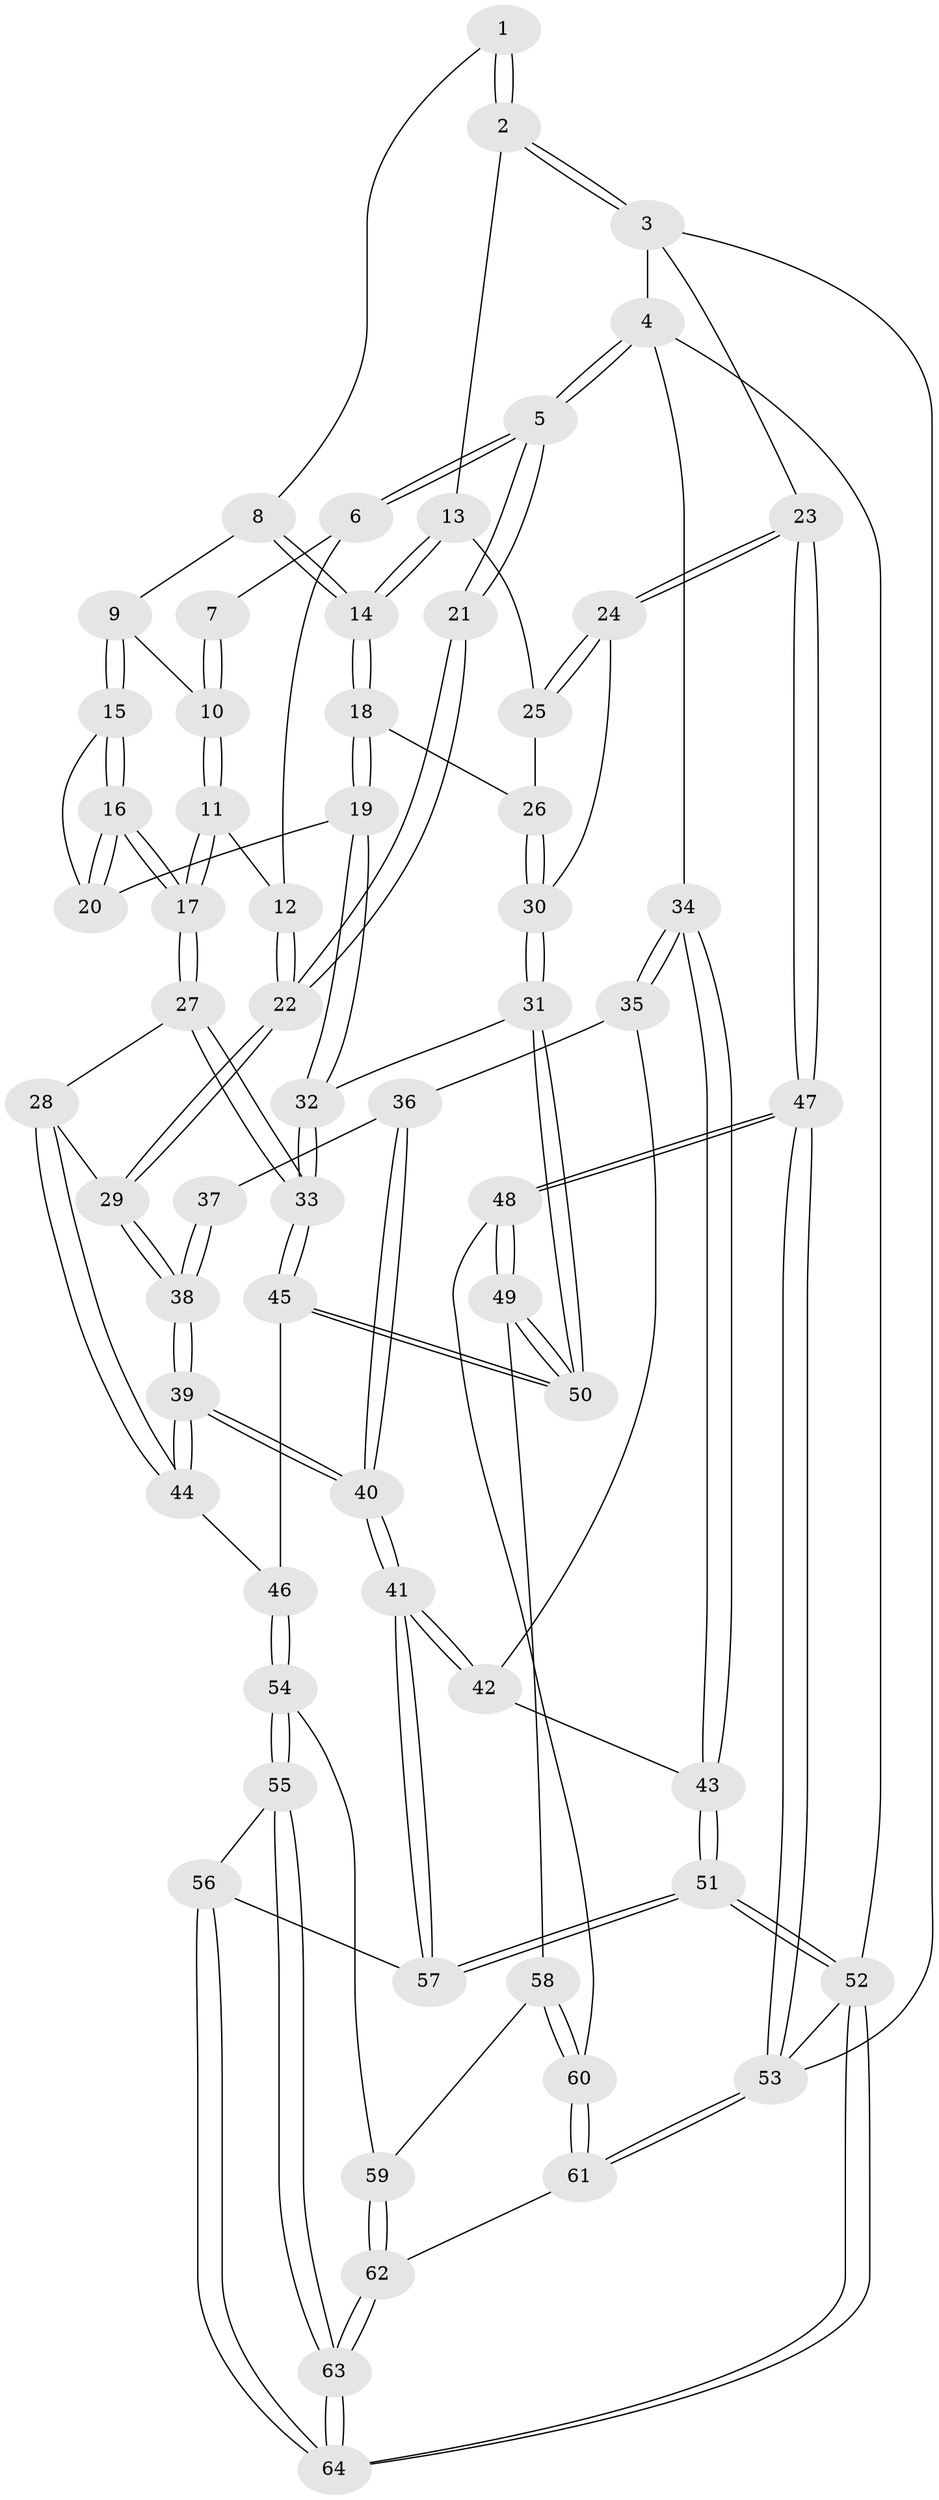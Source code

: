 // Generated by graph-tools (version 1.1) at 2025/11/02/27/25 16:11:52]
// undirected, 64 vertices, 157 edges
graph export_dot {
graph [start="1"]
  node [color=gray90,style=filled];
  1 [pos="+0.7941542643589184+0"];
  2 [pos="+1+0"];
  3 [pos="+1+0"];
  4 [pos="+0+0"];
  5 [pos="+0+0"];
  6 [pos="+0.4221426078997659+0"];
  7 [pos="+0.6197602036128502+0"];
  8 [pos="+0.787803157653654+0"];
  9 [pos="+0.6782448781269113+0.09584697459967366"];
  10 [pos="+0.6102598725757344+0.10045247181669728"];
  11 [pos="+0.5647635156729904+0.1277100492705831"];
  12 [pos="+0.41929965909696343+0"];
  13 [pos="+0.9446556644327428+0.11889736492886009"];
  14 [pos="+0.8292057478787688+0.09398255024677611"];
  15 [pos="+0.6789513435175677+0.10122356035175235"];
  16 [pos="+0.5888804742266949+0.23739061044245"];
  17 [pos="+0.5783873672390746+0.24141632227952686"];
  18 [pos="+0.8145329597280797+0.18588229769797396"];
  19 [pos="+0.7460575573727698+0.2103503277301476"];
  20 [pos="+0.7444533114467103+0.2099848563729322"];
  21 [pos="+0.12304365434442531+0.10353353219359501"];
  22 [pos="+0.3384789740558636+0.19676784315871615"];
  23 [pos="+1+0.30340845365712027"];
  24 [pos="+1+0.2948342138478407"];
  25 [pos="+0.9591258713472902+0.1446840032967368"];
  26 [pos="+0.8206476685934981+0.19107169965307588"];
  27 [pos="+0.555658358983929+0.2728228204451987"];
  28 [pos="+0.4913203788428048+0.2674972404234725"];
  29 [pos="+0.34428141482563496+0.2230326621580363"];
  30 [pos="+0.9316507784833954+0.30858030483997406"];
  31 [pos="+0.8016228027582981+0.4340509885482456"];
  32 [pos="+0.7447877524694337+0.24133398523286068"];
  33 [pos="+0.632569114115874+0.4358335660669808"];
  34 [pos="+0+0.26241696558520194"];
  35 [pos="+0.06679046132857716+0.2790111797092796"];
  36 [pos="+0.10976991980716902+0.2557434091821365"];
  37 [pos="+0.11084220732630845+0.2546350830818712"];
  38 [pos="+0.30664406610995365+0.28702202673636096"];
  39 [pos="+0.26123788613147053+0.4794513003878606"];
  40 [pos="+0.2305613731669741+0.5158442601142511"];
  41 [pos="+0.21543745244966364+0.537729116282686"];
  42 [pos="+0.08648183058867176+0.34632467895348357"];
  43 [pos="+0+0.43109271838888313"];
  44 [pos="+0.4285812763610906+0.46366683382760177"];
  45 [pos="+0.6520983757824805+0.4986322199822955"];
  46 [pos="+0.6203794111521694+0.49974417786685427"];
  47 [pos="+1+0.9628729252890389"];
  48 [pos="+0.8241694906709292+0.7007613426099327"];
  49 [pos="+0.7500367100821426+0.6243386098110134"];
  50 [pos="+0.7233804312123824+0.5542687937281937"];
  51 [pos="+0+0.6657878752687383"];
  52 [pos="+0+1"];
  53 [pos="+1+1"];
  54 [pos="+0.3022650229177651+0.6824122399380209"];
  55 [pos="+0.24936854943533357+0.6630333450872694"];
  56 [pos="+0.20067691712167618+0.6228021110261882"];
  57 [pos="+0.18343190034340426+0.6059350192239803"];
  58 [pos="+0.48492341786049253+0.7351045148572741"];
  59 [pos="+0.3453513529726271+0.7091169952473275"];
  60 [pos="+0.5341373391215677+0.9400243622247946"];
  61 [pos="+0.4933905783161052+1"];
  62 [pos="+0.44259942571698735+1"];
  63 [pos="+0.260683956987603+1"];
  64 [pos="+0.08686428039833716+1"];
  1 -- 2;
  1 -- 2;
  1 -- 8;
  2 -- 3;
  2 -- 3;
  2 -- 13;
  3 -- 4;
  3 -- 23;
  3 -- 53;
  4 -- 5;
  4 -- 5;
  4 -- 34;
  4 -- 52;
  5 -- 6;
  5 -- 6;
  5 -- 21;
  5 -- 21;
  6 -- 7;
  6 -- 12;
  7 -- 10;
  7 -- 10;
  8 -- 9;
  8 -- 14;
  8 -- 14;
  9 -- 10;
  9 -- 15;
  9 -- 15;
  10 -- 11;
  10 -- 11;
  11 -- 12;
  11 -- 17;
  11 -- 17;
  12 -- 22;
  12 -- 22;
  13 -- 14;
  13 -- 14;
  13 -- 25;
  14 -- 18;
  14 -- 18;
  15 -- 16;
  15 -- 16;
  15 -- 20;
  16 -- 17;
  16 -- 17;
  16 -- 20;
  16 -- 20;
  17 -- 27;
  17 -- 27;
  18 -- 19;
  18 -- 19;
  18 -- 26;
  19 -- 20;
  19 -- 32;
  19 -- 32;
  21 -- 22;
  21 -- 22;
  22 -- 29;
  22 -- 29;
  23 -- 24;
  23 -- 24;
  23 -- 47;
  23 -- 47;
  24 -- 25;
  24 -- 25;
  24 -- 30;
  25 -- 26;
  26 -- 30;
  26 -- 30;
  27 -- 28;
  27 -- 33;
  27 -- 33;
  28 -- 29;
  28 -- 44;
  28 -- 44;
  29 -- 38;
  29 -- 38;
  30 -- 31;
  30 -- 31;
  31 -- 32;
  31 -- 50;
  31 -- 50;
  32 -- 33;
  32 -- 33;
  33 -- 45;
  33 -- 45;
  34 -- 35;
  34 -- 35;
  34 -- 43;
  34 -- 43;
  35 -- 36;
  35 -- 42;
  36 -- 37;
  36 -- 40;
  36 -- 40;
  37 -- 38;
  37 -- 38;
  38 -- 39;
  38 -- 39;
  39 -- 40;
  39 -- 40;
  39 -- 44;
  39 -- 44;
  40 -- 41;
  40 -- 41;
  41 -- 42;
  41 -- 42;
  41 -- 57;
  41 -- 57;
  42 -- 43;
  43 -- 51;
  43 -- 51;
  44 -- 46;
  45 -- 46;
  45 -- 50;
  45 -- 50;
  46 -- 54;
  46 -- 54;
  47 -- 48;
  47 -- 48;
  47 -- 53;
  47 -- 53;
  48 -- 49;
  48 -- 49;
  48 -- 60;
  49 -- 50;
  49 -- 50;
  49 -- 58;
  51 -- 52;
  51 -- 52;
  51 -- 57;
  51 -- 57;
  52 -- 64;
  52 -- 64;
  52 -- 53;
  53 -- 61;
  53 -- 61;
  54 -- 55;
  54 -- 55;
  54 -- 59;
  55 -- 56;
  55 -- 63;
  55 -- 63;
  56 -- 57;
  56 -- 64;
  56 -- 64;
  58 -- 59;
  58 -- 60;
  58 -- 60;
  59 -- 62;
  59 -- 62;
  60 -- 61;
  60 -- 61;
  61 -- 62;
  62 -- 63;
  62 -- 63;
  63 -- 64;
  63 -- 64;
}
